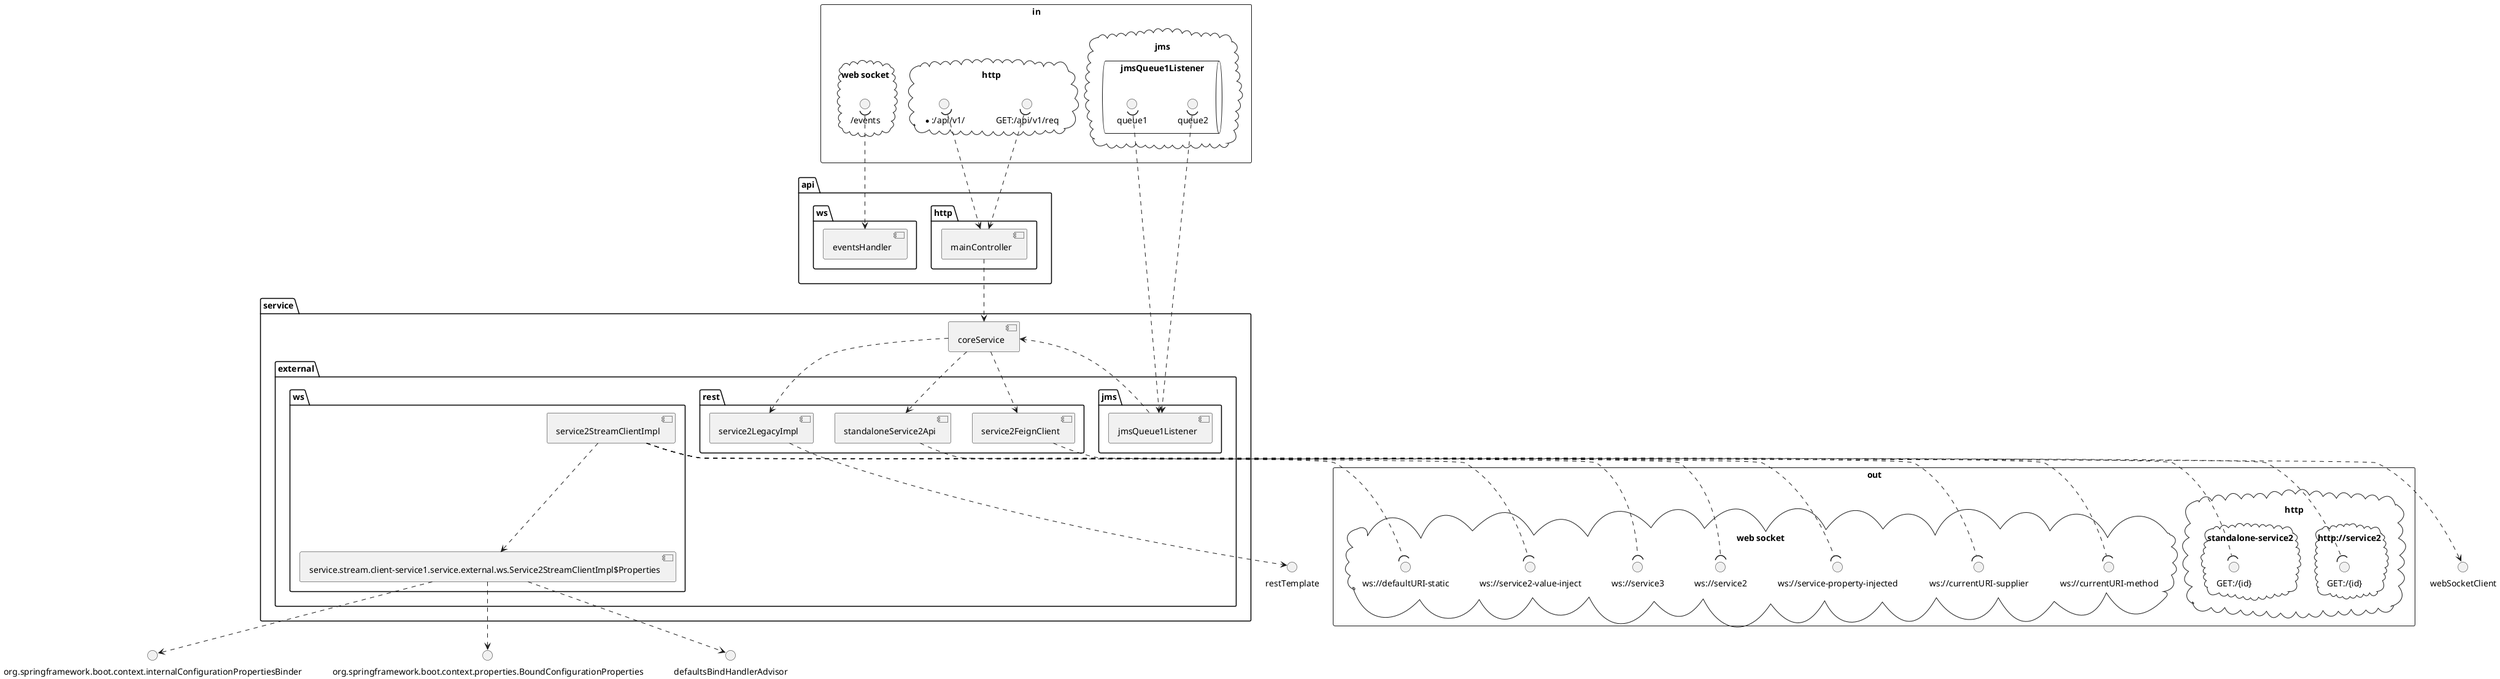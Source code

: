 @startuml
package "api" as api {
  package "http" as api.http {
    [mainController] as mainController
  }
  package "ws" as api.ws {
    [eventsHandler] as eventsHandler
    [eventsHandler] as eventsHandler
  }
}
package "service" as service {
  [coreService] as coreService
  package "external" as service.external {
    package "jms" as service.external.jms {
      [jmsQueue1Listener] as jmsQueue1Listener
    }
    package "rest" as service.external.rest {
      [service2LegacyImpl] as service2LegacyImpl
      [standaloneService2Api] as standaloneService2Api
      [service2FeignClient] as service2FeignClient
    }
    package "ws" as service.external.ws {
      [service2StreamClientImpl] as service2StreamClientImpl
      [service.stream.client-service1.service.external.ws.Service2StreamClientImpl$Properties] as service.stream.client.service1.service.external.ws.Service2StreamClientImplProperties
    }
  }
}
mainController ..> coreService
coreService ..> service2FeignClient
coreService ..> service2LegacyImpl
coreService ..> standaloneService2Api
jmsQueue1Listener ..> coreService
service2LegacyImpl ..> restTemplate
service2StreamClientImpl ..> webSocketClient
service2StreamClientImpl ..> service.stream.client.service1.service.external.ws.Service2StreamClientImplProperties
service.stream.client.service1.service.external.ws.Service2StreamClientImplProperties ..> org.springframework.boot.context.internalConfigurationPropertiesBinder
service.stream.client.service1.service.external.ws.Service2StreamClientImplProperties ..> org.springframework.boot.context.properties.BoundConfigurationProperties
service.stream.client.service1.service.external.ws.Service2StreamClientImplProperties ..> defaultsBindHandlerAdvisor
rectangle "in" as in {
  cloud "http" as in.http {
    interface "GET:/api/v1/req" as mainController.in.http.GET..api.v1.req
    mainController.in.http.GET..api.v1.req )..> mainController
    interface "*:/api/v1/" as mainController.in.http...api.v1.
    mainController.in.http...api.v1. )..> mainController
  }
  cloud "web socket" as in.websocket {
    interface "/events" as eventsHandler.in.ws..events
    eventsHandler.in.ws..events )..> eventsHandler
  }
  cloud "jms" as in.jms {
    queue "jmsQueue1Listener" as in.jmsQueue1Listener {
      interface "queue1" as jmsQueue1Listener.in.jms.queue1
      jmsQueue1Listener.in.jms.queue1 )..> jmsQueue1Listener
      interface "queue2" as jmsQueue1Listener.in.jms.queue2
      jmsQueue1Listener.in.jms.queue2 )..> jmsQueue1Listener
    }
  }
}
rectangle "out" as out {
  cloud "http" as out.http {
    cloud "standalone-service2" as out.standalone.service2 {
      interface "GET:/{id}" as standaloneService2Api.out.http.GET..id
      standaloneService2Api ..( standaloneService2Api.out.http.GET..id
    }
    cloud "http://service2" as out.http...service2 {
      interface "GET:/{id}" as service2FeignClient.out.http.GET..id
      service2FeignClient ..( service2FeignClient.out.http.GET..id
    }
  }
  cloud "web socket" as out.websocket {
    interface "ws://service2" as service2StreamClientImpl.out.ws.ws...service2
    service2StreamClientImpl ..( service2StreamClientImpl.out.ws.ws...service2
    interface "ws://service3" as service2StreamClientImpl.out.ws.ws...service3
    service2StreamClientImpl ..( service2StreamClientImpl.out.ws.ws...service3
    interface "ws://service2-value-inject" as service2StreamClientImpl.out.ws.ws...service2.value.inject
    service2StreamClientImpl ..( service2StreamClientImpl.out.ws.ws...service2.value.inject
    interface "ws://defaultURI-static" as service2StreamClientImpl.out.ws.ws...defaultURI.static
    service2StreamClientImpl ..( service2StreamClientImpl.out.ws.ws...defaultURI.static
    interface "ws://currentURI-method" as service2StreamClientImpl.out.ws.ws...currentURI.method
    service2StreamClientImpl ..( service2StreamClientImpl.out.ws.ws...currentURI.method
    interface "ws://currentURI-supplier" as service2StreamClientImpl.out.ws.ws...currentURI.supplier
    service2StreamClientImpl ..( service2StreamClientImpl.out.ws.ws...currentURI.supplier
    interface "ws://service-property-injected" as service2StreamClientImpl.out.ws.ws...service.property.injected
    service2StreamClientImpl ..( service2StreamClientImpl.out.ws.ws...service.property.injected
  }
}
@enduml
